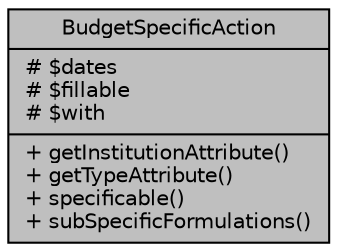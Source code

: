 digraph "BudgetSpecificAction"
{
 // LATEX_PDF_SIZE
  bgcolor="transparent";
  edge [fontname="Helvetica",fontsize="10",labelfontname="Helvetica",labelfontsize="10"];
  node [fontname="Helvetica",fontsize="10",shape=record];
  Node1 [label="{BudgetSpecificAction\n|# $dates\l# $fillable\l# $with\l|+ getInstitutionAttribute()\l+ getTypeAttribute()\l+ specificable()\l+ subSpecificFormulations()\l}",height=0.2,width=0.4,color="black", fillcolor="grey75", style="filled", fontcolor="black",tooltip="Datos de Acciones Específicas."];
}
